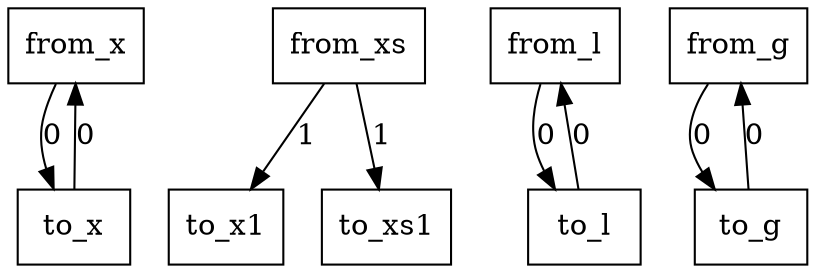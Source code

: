 digraph {
    graph [rankdir=TB
          ,bgcolor=transparent];
    node [shape=box
         ,fillcolor=white
         ,style=filled];
    0 [label=<from_x>];
    1 [label=<from_xs>];
    2 [label=<from_l>];
    3 [label=<from_g>];
    4 [label=<to_x1>];
    5 [label=<to_x>];
    6 [label=<to_l>];
    7 [label=<to_xs1>];
    8 [label=<to_g>];
    0 -> 5 [label=0];
    1 -> 4 [label=1];
    1 -> 7 [label=1];
    2 -> 6 [label=0];
    3 -> 8 [label=0];
    5 -> 0 [label=0];
    6 -> 2 [label=0];
    8 -> 3 [label=0];
}